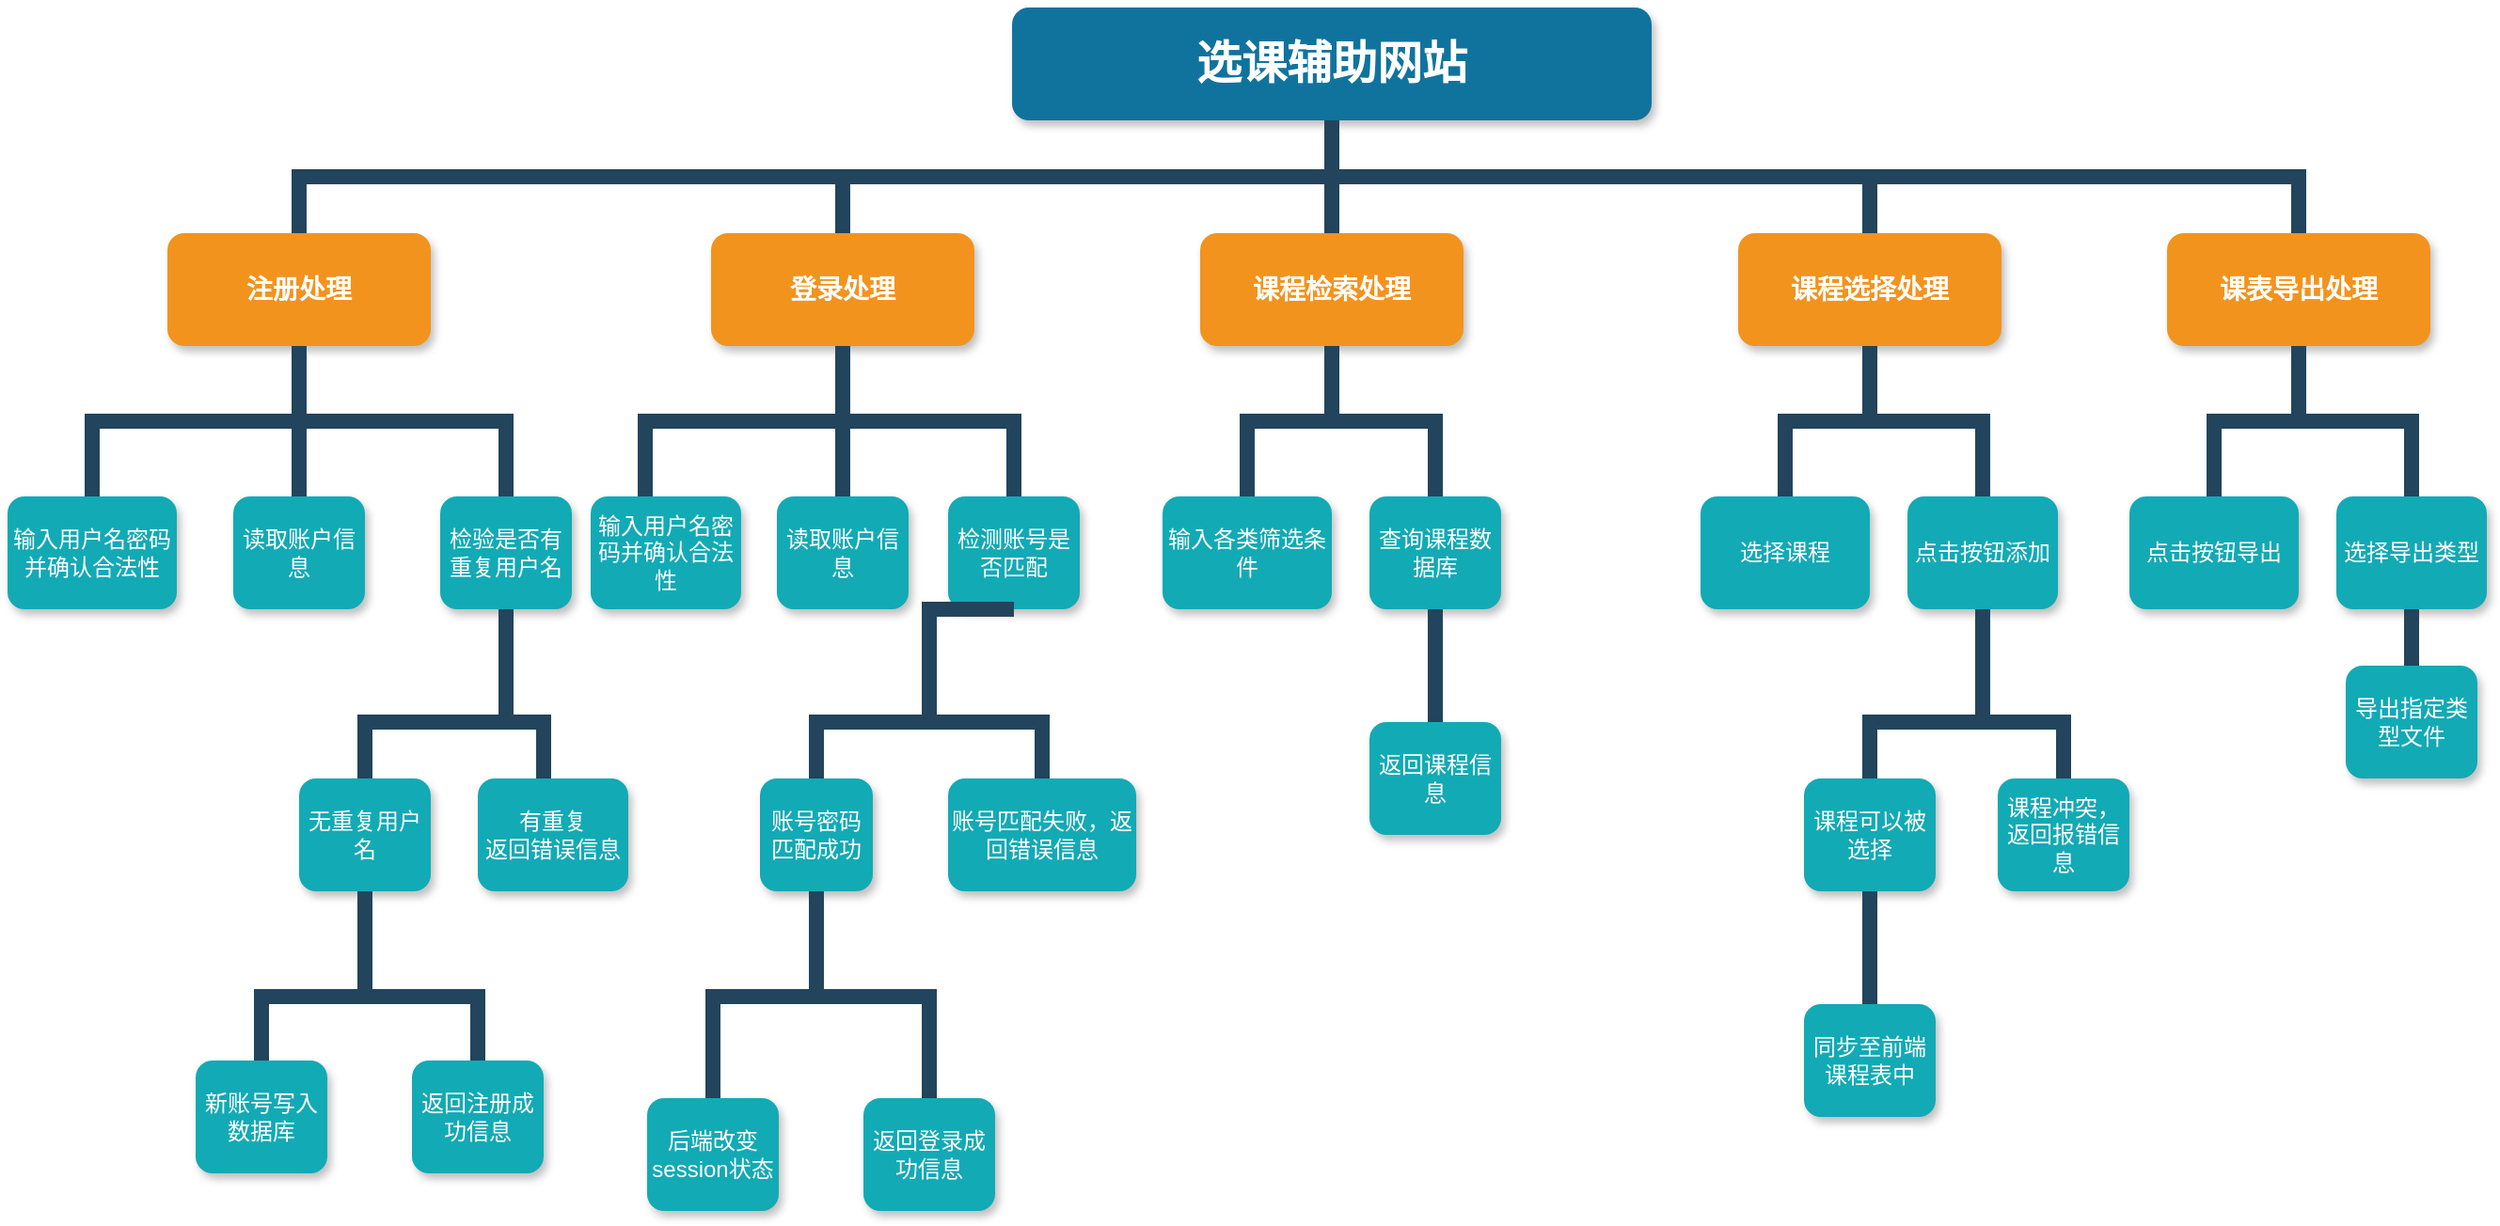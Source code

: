 <mxfile version="13.7.9" type="device"><diagram name="Page-1" id="64c3da0e-402f-94eb-ee01-a36477274f13"><mxGraphModel dx="2993" dy="1053" grid="1" gridSize="10" guides="1" tooltips="1" connect="1" arrows="1" fold="1" page="1" pageScale="1" pageWidth="1169" pageHeight="826" background="#ffffff" math="0" shadow="0"><root><mxCell id="0"/><mxCell id="1" parent="0"/><mxCell id="2" value="选课辅助网站" style="whiteSpace=wrap;rounded=1;shadow=1;fillColor=#10739E;strokeColor=none;fontColor=#FFFFFF;fontStyle=1;fontSize=24" parent="1" vertex="1"><mxGeometry x="414" y="50" width="340" height="60" as="geometry"/></mxCell><mxCell id="3" value="注册处理" style="whiteSpace=wrap;rounded=1;fillColor=#F2931E;strokeColor=none;shadow=1;fontColor=#FFFFFF;fontStyle=1;fontSize=14" parent="1" vertex="1"><mxGeometry x="-35" y="170.0" width="140" height="60" as="geometry"/></mxCell><mxCell id="10" value="输入用户名密码并确认合法性" style="whiteSpace=wrap;rounded=1;fillColor=#12AAB5;strokeColor=none;shadow=1;fontColor=#FFFFFF;" parent="1" vertex="1"><mxGeometry x="-120" y="310" width="90" height="60" as="geometry"/></mxCell><mxCell id="12" value="检验是否有重复用户名" style="whiteSpace=wrap;rounded=1;fillColor=#12AAB5;strokeColor=none;shadow=1;fontColor=#FFFFFF;" parent="1" vertex="1"><mxGeometry x="110" y="310" width="70" height="60" as="geometry"/></mxCell><mxCell id="103" value="" style="edgeStyle=elbowEdgeStyle;elbow=vertical;rounded=0;fontColor=#000000;endArrow=none;endFill=0;strokeWidth=8;strokeColor=#23445D;" parent="1" source="3" target="10" edge="1"><mxGeometry width="100" height="100" relative="1" as="geometry"><mxPoint x="-390" y="290" as="sourcePoint"/><mxPoint x="-290" y="190" as="targetPoint"/></mxGeometry></mxCell><mxCell id="104" value="" style="edgeStyle=elbowEdgeStyle;elbow=vertical;rounded=0;fontColor=#000000;endArrow=none;endFill=0;strokeWidth=8;strokeColor=#23445D;" parent="1" source="3" target="12" edge="1"><mxGeometry width="100" height="100" relative="1" as="geometry"><mxPoint x="-50" y="290" as="sourcePoint"/><mxPoint x="50" y="190" as="targetPoint"/></mxGeometry></mxCell><mxCell id="111" value="" style="edgeStyle=elbowEdgeStyle;elbow=horizontal;rounded=0;fontColor=#000000;endArrow=none;endFill=0;strokeWidth=8;strokeColor=#23445D;exitX=0.5;exitY=1;exitDx=0;exitDy=0;" parent="1" edge="1" source="12"><mxGeometry width="100" height="100" relative="1" as="geometry"><mxPoint x="-150" y="330.0" as="sourcePoint"/><mxPoint x="135" y="430" as="targetPoint"/><Array as="points"><mxPoint x="145" y="400"/><mxPoint x="80" y="460"/><mxPoint x="-85" y="400"/></Array></mxGeometry></mxCell><mxCell id="229" value="" style="edgeStyle=elbowEdgeStyle;elbow=vertical;rounded=0;fontColor=#000000;endArrow=none;endFill=0;strokeWidth=8;strokeColor=#23445D;" parent="1" source="2" target="3" edge="1"><mxGeometry width="100" height="100" relative="1" as="geometry"><mxPoint x="540" y="140" as="sourcePoint"/><mxPoint x="640" y="40" as="targetPoint"/></mxGeometry></mxCell><mxCell id="234" value="" style="edgeStyle=elbowEdgeStyle;elbow=vertical;rounded=0;fontColor=#000000;endArrow=none;endFill=0;strokeWidth=8;strokeColor=#23445D;entryX=0.5;entryY=0;entryDx=0;entryDy=0;exitX=0.5;exitY=1;exitDx=0;exitDy=0;" parent="1" source="2" target="tVKVuQwMhH0Aky0PtLra-254" edge="1"><mxGeometry width="100" height="100" relative="1" as="geometry"><mxPoint x="740" y="110" as="sourcePoint"/><mxPoint x="940" y="160.0" as="targetPoint"/><Array as="points"><mxPoint x="600" y="140"/><mxPoint x="1060" y="130"/></Array></mxGeometry></mxCell><mxCell id="tVKVuQwMhH0Aky0PtLra-237" value="" style="edgeStyle=elbowEdgeStyle;elbow=horizontal;rounded=0;fontColor=#000000;endArrow=none;endFill=0;strokeWidth=8;strokeColor=#23445D;entryX=0.5;entryY=0;entryDx=0;entryDy=0;" edge="1" parent="1" target="tVKVuQwMhH0Aky0PtLra-239"><mxGeometry width="100" height="100" relative="1" as="geometry"><mxPoint x="140" y="430" as="sourcePoint"/><mxPoint x="40" y="450" as="targetPoint"/><Array as="points"><mxPoint x="70" y="440"/></Array></mxGeometry></mxCell><mxCell id="tVKVuQwMhH0Aky0PtLra-238" value="" style="edgeStyle=elbowEdgeStyle;elbow=horizontal;rounded=0;fontColor=#000000;endArrow=none;endFill=0;strokeWidth=8;strokeColor=#23445D;entryX=0.5;entryY=0;entryDx=0;entryDy=0;" edge="1" parent="1"><mxGeometry width="100" height="100" relative="1" as="geometry"><mxPoint x="70" y="430" as="sourcePoint"/><mxPoint x="165" y="460" as="targetPoint"/><Array as="points"><mxPoint x="165" y="450"/><mxPoint x="135" y="450"/><mxPoint x="-150" y="400"/></Array></mxGeometry></mxCell><mxCell id="tVKVuQwMhH0Aky0PtLra-239" value="无重复用户名" style="whiteSpace=wrap;rounded=1;fillColor=#12AAB5;strokeColor=none;shadow=1;fontColor=#FFFFFF;" vertex="1" parent="1"><mxGeometry x="35" y="460" width="70" height="60" as="geometry"/></mxCell><mxCell id="tVKVuQwMhH0Aky0PtLra-240" value="有重复&#10;返回错误信息" style="whiteSpace=wrap;rounded=1;fillColor=#12AAB5;strokeColor=none;shadow=1;fontColor=#FFFFFF;" vertex="1" parent="1"><mxGeometry x="130" y="460" width="80" height="60" as="geometry"/></mxCell><mxCell id="tVKVuQwMhH0Aky0PtLra-241" value="读取账户信息" style="whiteSpace=wrap;rounded=1;fillColor=#12AAB5;strokeColor=none;shadow=1;fontColor=#FFFFFF;" vertex="1" parent="1"><mxGeometry y="310" width="70" height="60" as="geometry"/></mxCell><mxCell id="tVKVuQwMhH0Aky0PtLra-243" value="" style="edgeStyle=elbowEdgeStyle;elbow=vertical;rounded=0;fontColor=#000000;endArrow=none;endFill=0;strokeWidth=8;strokeColor=#23445D;entryX=0.5;entryY=0;entryDx=0;entryDy=0;" edge="1" parent="1" target="tVKVuQwMhH0Aky0PtLra-241"><mxGeometry width="100" height="100" relative="1" as="geometry"><mxPoint x="35" y="270" as="sourcePoint"/><mxPoint x="-70" y="320" as="targetPoint"/></mxGeometry></mxCell><mxCell id="tVKVuQwMhH0Aky0PtLra-245" value="" style="edgeStyle=elbowEdgeStyle;elbow=horizontal;rounded=0;fontColor=#000000;endArrow=none;endFill=0;strokeWidth=8;strokeColor=#23445D;exitX=0.5;exitY=1;exitDx=0;exitDy=0;" edge="1" parent="1" source="tVKVuQwMhH0Aky0PtLra-239"><mxGeometry width="100" height="100" relative="1" as="geometry"><mxPoint x="70" y="540" as="sourcePoint"/><mxPoint x="70" y="550" as="targetPoint"/><Array as="points"><mxPoint x="70" y="580"/><mxPoint x="30" y="570"/><mxPoint x="-25" y="630"/><mxPoint x="-190" y="570"/></Array></mxGeometry></mxCell><mxCell id="tVKVuQwMhH0Aky0PtLra-246" value="新账号写入数据库" style="whiteSpace=wrap;rounded=1;fillColor=#12AAB5;strokeColor=none;shadow=1;fontColor=#FFFFFF;" vertex="1" parent="1"><mxGeometry x="-20" y="610" width="70" height="60" as="geometry"/></mxCell><mxCell id="tVKVuQwMhH0Aky0PtLra-247" value="" style="edgeStyle=elbowEdgeStyle;elbow=horizontal;rounded=0;fontColor=#000000;endArrow=none;endFill=0;strokeWidth=8;strokeColor=#23445D;exitX=0.5;exitY=1;exitDx=0;exitDy=0;entryX=0.5;entryY=0;entryDx=0;entryDy=0;" edge="1" parent="1" target="tVKVuQwMhH0Aky0PtLra-246"><mxGeometry width="100" height="100" relative="1" as="geometry"><mxPoint x="70" y="576" as="sourcePoint"/><mxPoint x="-10" y="636" as="targetPoint"/><Array as="points"><mxPoint x="15" y="576"/><mxPoint x="30" y="626"/><mxPoint x="-25" y="686"/><mxPoint x="-190" y="626"/></Array></mxGeometry></mxCell><mxCell id="tVKVuQwMhH0Aky0PtLra-248" value="" style="edgeStyle=elbowEdgeStyle;elbow=horizontal;rounded=0;fontColor=#000000;endArrow=none;endFill=0;strokeWidth=8;strokeColor=#23445D;entryX=0.5;entryY=0;entryDx=0;entryDy=0;" edge="1" parent="1" target="tVKVuQwMhH0Aky0PtLra-249"><mxGeometry width="100" height="100" relative="1" as="geometry"><mxPoint x="70" y="576" as="sourcePoint"/><mxPoint x="70" y="620" as="targetPoint"/><Array as="points"><mxPoint x="130" y="610"/><mxPoint x="-15" y="692"/><mxPoint x="-180" y="632"/></Array></mxGeometry></mxCell><mxCell id="tVKVuQwMhH0Aky0PtLra-249" value="返回注册成功信息" style="whiteSpace=wrap;rounded=1;fillColor=#12AAB5;strokeColor=none;shadow=1;fontColor=#FFFFFF;" vertex="1" parent="1"><mxGeometry x="95" y="610" width="70" height="60" as="geometry"/></mxCell><mxCell id="tVKVuQwMhH0Aky0PtLra-254" value="登录处理" style="whiteSpace=wrap;rounded=1;fillColor=#F2931E;strokeColor=none;shadow=1;fontColor=#FFFFFF;fontStyle=1;fontSize=14" vertex="1" parent="1"><mxGeometry x="254" y="170.0" width="140" height="60" as="geometry"/></mxCell><mxCell id="tVKVuQwMhH0Aky0PtLra-255" value="输入用户名密码并确认合法性" style="whiteSpace=wrap;rounded=1;fillColor=#12AAB5;strokeColor=none;shadow=1;fontColor=#FFFFFF;" vertex="1" parent="1"><mxGeometry x="190" y="310" width="80" height="60" as="geometry"/></mxCell><mxCell id="tVKVuQwMhH0Aky0PtLra-256" value="检测账号是否匹配" style="whiteSpace=wrap;rounded=1;fillColor=#12AAB5;strokeColor=none;shadow=1;fontColor=#FFFFFF;" vertex="1" parent="1"><mxGeometry x="380" y="310" width="70" height="60" as="geometry"/></mxCell><mxCell id="tVKVuQwMhH0Aky0PtLra-257" value="" style="edgeStyle=elbowEdgeStyle;elbow=vertical;rounded=0;fontColor=#000000;endArrow=none;endFill=0;strokeWidth=8;strokeColor=#23445D;" edge="1" parent="1" source="tVKVuQwMhH0Aky0PtLra-254"><mxGeometry width="100" height="100" relative="1" as="geometry"><mxPoint x="-71" y="290" as="sourcePoint"/><mxPoint x="219.0" y="310" as="targetPoint"/></mxGeometry></mxCell><mxCell id="tVKVuQwMhH0Aky0PtLra-258" value="" style="edgeStyle=elbowEdgeStyle;elbow=vertical;rounded=0;fontColor=#000000;endArrow=none;endFill=0;strokeWidth=8;strokeColor=#23445D;" edge="1" parent="1" source="tVKVuQwMhH0Aky0PtLra-254" target="tVKVuQwMhH0Aky0PtLra-256"><mxGeometry width="100" height="100" relative="1" as="geometry"><mxPoint x="269" y="290" as="sourcePoint"/><mxPoint x="369" y="190" as="targetPoint"/></mxGeometry></mxCell><mxCell id="tVKVuQwMhH0Aky0PtLra-259" value="" style="edgeStyle=elbowEdgeStyle;elbow=horizontal;rounded=0;fontColor=#000000;endArrow=none;endFill=0;strokeWidth=8;strokeColor=#23445D;exitX=0.5;exitY=1;exitDx=0;exitDy=0;" edge="1" parent="1" source="tVKVuQwMhH0Aky0PtLra-256"><mxGeometry width="100" height="100" relative="1" as="geometry"><mxPoint x="154" y="330.0" as="sourcePoint"/><mxPoint x="370" y="430" as="targetPoint"/><Array as="points"><mxPoint x="370" y="400"/><mxPoint x="479" y="400"/><mxPoint x="439" y="400"/><mxPoint x="384" y="460"/><mxPoint x="219" y="400"/></Array></mxGeometry></mxCell><mxCell id="tVKVuQwMhH0Aky0PtLra-260" value="" style="edgeStyle=elbowEdgeStyle;elbow=horizontal;rounded=0;fontColor=#000000;endArrow=none;endFill=0;strokeWidth=8;strokeColor=#23445D;entryX=0.5;entryY=0;entryDx=0;entryDy=0;" edge="1" parent="1" target="tVKVuQwMhH0Aky0PtLra-262"><mxGeometry width="100" height="100" relative="1" as="geometry"><mxPoint x="380" y="430" as="sourcePoint"/><mxPoint x="280" y="450" as="targetPoint"/><Array as="points"><mxPoint x="310" y="440"/></Array></mxGeometry></mxCell><mxCell id="tVKVuQwMhH0Aky0PtLra-261" value="" style="edgeStyle=elbowEdgeStyle;elbow=horizontal;rounded=0;fontColor=#000000;endArrow=none;endFill=0;strokeWidth=8;strokeColor=#23445D;entryX=0.5;entryY=0;entryDx=0;entryDy=0;" edge="1" parent="1" target="tVKVuQwMhH0Aky0PtLra-263"><mxGeometry width="100" height="100" relative="1" as="geometry"><mxPoint x="335" y="430" as="sourcePoint"/><mxPoint x="395" y="460" as="targetPoint"/><Array as="points"><mxPoint x="430" y="450"/><mxPoint x="400" y="450"/><mxPoint x="115" y="400"/></Array></mxGeometry></mxCell><mxCell id="tVKVuQwMhH0Aky0PtLra-262" value="账号密码匹配成功" style="whiteSpace=wrap;rounded=1;fillColor=#12AAB5;strokeColor=none;shadow=1;fontColor=#FFFFFF;" vertex="1" parent="1"><mxGeometry x="280" y="460" width="60" height="60" as="geometry"/></mxCell><mxCell id="tVKVuQwMhH0Aky0PtLra-263" value="账号匹配失败，返回错误信息" style="whiteSpace=wrap;rounded=1;fillColor=#12AAB5;strokeColor=none;shadow=1;fontColor=#FFFFFF;" vertex="1" parent="1"><mxGeometry x="380" y="460" width="100" height="60" as="geometry"/></mxCell><mxCell id="tVKVuQwMhH0Aky0PtLra-264" value="读取账户信息" style="whiteSpace=wrap;rounded=1;fillColor=#12AAB5;strokeColor=none;shadow=1;fontColor=#FFFFFF;" vertex="1" parent="1"><mxGeometry x="289" y="310" width="70" height="60" as="geometry"/></mxCell><mxCell id="tVKVuQwMhH0Aky0PtLra-265" value="" style="edgeStyle=elbowEdgeStyle;elbow=vertical;rounded=0;fontColor=#000000;endArrow=none;endFill=0;strokeWidth=8;strokeColor=#23445D;entryX=0.5;entryY=0;entryDx=0;entryDy=0;" edge="1" parent="1" target="tVKVuQwMhH0Aky0PtLra-264"><mxGeometry width="100" height="100" relative="1" as="geometry"><mxPoint x="324" y="270" as="sourcePoint"/><mxPoint x="249" y="320" as="targetPoint"/></mxGeometry></mxCell><mxCell id="tVKVuQwMhH0Aky0PtLra-266" value="" style="edgeStyle=elbowEdgeStyle;elbow=horizontal;rounded=0;fontColor=#000000;endArrow=none;endFill=0;strokeWidth=8;strokeColor=#23445D;exitX=0.5;exitY=1;exitDx=0;exitDy=0;" edge="1" parent="1" source="tVKVuQwMhH0Aky0PtLra-262"><mxGeometry width="100" height="100" relative="1" as="geometry"><mxPoint x="310" y="540" as="sourcePoint"/><mxPoint x="310" y="580" as="targetPoint"/><Array as="points"><mxPoint x="310" y="540"/><mxPoint x="310" y="550"/><mxPoint x="310" y="560"/><mxPoint x="310" y="580"/><mxPoint x="270" y="570"/><mxPoint x="215" y="630"/><mxPoint x="50" y="570"/></Array></mxGeometry></mxCell><mxCell id="tVKVuQwMhH0Aky0PtLra-267" value="后端改变session状态" style="whiteSpace=wrap;rounded=1;fillColor=#12AAB5;strokeColor=none;shadow=1;fontColor=#FFFFFF;" vertex="1" parent="1"><mxGeometry x="220" y="630" width="70" height="60" as="geometry"/></mxCell><mxCell id="tVKVuQwMhH0Aky0PtLra-268" value="" style="edgeStyle=elbowEdgeStyle;elbow=horizontal;rounded=0;fontColor=#000000;endArrow=none;endFill=0;strokeWidth=8;strokeColor=#23445D;exitX=0.5;exitY=1;exitDx=0;exitDy=0;entryX=0.5;entryY=0;entryDx=0;entryDy=0;" edge="1" parent="1" target="tVKVuQwMhH0Aky0PtLra-267"><mxGeometry width="100" height="100" relative="1" as="geometry"><mxPoint x="310" y="576" as="sourcePoint"/><mxPoint x="230" y="636" as="targetPoint"/><Array as="points"><mxPoint x="255" y="576"/><mxPoint x="270" y="626"/><mxPoint x="215" y="686"/><mxPoint x="50" y="626"/></Array></mxGeometry></mxCell><mxCell id="tVKVuQwMhH0Aky0PtLra-269" value="" style="edgeStyle=elbowEdgeStyle;elbow=horizontal;rounded=0;fontColor=#000000;endArrow=none;endFill=0;strokeWidth=8;strokeColor=#23445D;entryX=0.5;entryY=0;entryDx=0;entryDy=0;" edge="1" parent="1" target="tVKVuQwMhH0Aky0PtLra-270"><mxGeometry width="100" height="100" relative="1" as="geometry"><mxPoint x="310" y="576" as="sourcePoint"/><mxPoint x="310" y="620" as="targetPoint"/><Array as="points"><mxPoint x="370" y="610"/><mxPoint x="225" y="692"/><mxPoint x="60" y="632"/></Array></mxGeometry></mxCell><mxCell id="tVKVuQwMhH0Aky0PtLra-270" value="返回登录成功信息" style="whiteSpace=wrap;rounded=1;fillColor=#12AAB5;strokeColor=none;shadow=1;fontColor=#FFFFFF;" vertex="1" parent="1"><mxGeometry x="335" y="630" width="70" height="60" as="geometry"/></mxCell><mxCell id="tVKVuQwMhH0Aky0PtLra-271" value="课程检索处理" style="whiteSpace=wrap;rounded=1;fillColor=#F2931E;strokeColor=none;shadow=1;fontColor=#FFFFFF;fontStyle=1;fontSize=14" vertex="1" parent="1"><mxGeometry x="514" y="170.0" width="140" height="60" as="geometry"/></mxCell><mxCell id="tVKVuQwMhH0Aky0PtLra-272" value="输入各类筛选条件" style="whiteSpace=wrap;rounded=1;fillColor=#12AAB5;strokeColor=none;shadow=1;fontColor=#FFFFFF;" vertex="1" parent="1"><mxGeometry x="494" y="310" width="90" height="60" as="geometry"/></mxCell><mxCell id="tVKVuQwMhH0Aky0PtLra-273" value="查询课程数据库" style="whiteSpace=wrap;rounded=1;fillColor=#12AAB5;strokeColor=none;shadow=1;fontColor=#FFFFFF;" vertex="1" parent="1"><mxGeometry x="604" y="310" width="70" height="60" as="geometry"/></mxCell><mxCell id="tVKVuQwMhH0Aky0PtLra-274" value="" style="edgeStyle=elbowEdgeStyle;elbow=vertical;rounded=0;fontColor=#000000;endArrow=none;endFill=0;strokeWidth=8;strokeColor=#23445D;" edge="1" parent="1" source="tVKVuQwMhH0Aky0PtLra-271" target="tVKVuQwMhH0Aky0PtLra-272"><mxGeometry width="100" height="100" relative="1" as="geometry"><mxPoint x="194" y="290" as="sourcePoint"/><mxPoint x="294" y="190" as="targetPoint"/></mxGeometry></mxCell><mxCell id="tVKVuQwMhH0Aky0PtLra-275" value="" style="edgeStyle=elbowEdgeStyle;elbow=vertical;rounded=0;fontColor=#000000;endArrow=none;endFill=0;strokeWidth=8;strokeColor=#23445D;" edge="1" parent="1" source="tVKVuQwMhH0Aky0PtLra-271" target="tVKVuQwMhH0Aky0PtLra-273"><mxGeometry width="100" height="100" relative="1" as="geometry"><mxPoint x="534" y="290" as="sourcePoint"/><mxPoint x="634" y="190" as="targetPoint"/></mxGeometry></mxCell><mxCell id="tVKVuQwMhH0Aky0PtLra-276" value="" style="edgeStyle=elbowEdgeStyle;elbow=horizontal;rounded=0;fontColor=#000000;endArrow=none;endFill=0;strokeWidth=8;strokeColor=#23445D;exitX=0.5;exitY=1;exitDx=0;exitDy=0;" edge="1" parent="1" source="tVKVuQwMhH0Aky0PtLra-273"><mxGeometry width="100" height="100" relative="1" as="geometry"><mxPoint x="344" y="330.0" as="sourcePoint"/><mxPoint x="639" y="430" as="targetPoint"/><Array as="points"><mxPoint x="639" y="400"/><mxPoint x="574" y="460"/><mxPoint x="409" y="400"/></Array></mxGeometry></mxCell><mxCell id="tVKVuQwMhH0Aky0PtLra-279" value="返回课程信息" style="whiteSpace=wrap;rounded=1;fillColor=#12AAB5;strokeColor=none;shadow=1;fontColor=#FFFFFF;" vertex="1" parent="1"><mxGeometry x="604" y="430" width="70" height="60" as="geometry"/></mxCell><mxCell id="tVKVuQwMhH0Aky0PtLra-288" value="" style="edgeStyle=elbowEdgeStyle;elbow=vertical;rounded=0;fontColor=#000000;endArrow=none;endFill=0;strokeWidth=8;strokeColor=#23445D;entryX=0.5;entryY=0;entryDx=0;entryDy=0;" edge="1" parent="1" target="tVKVuQwMhH0Aky0PtLra-271"><mxGeometry width="100" height="100" relative="1" as="geometry"><mxPoint x="584" y="110" as="sourcePoint"/><mxPoint x="669.5" y="150" as="targetPoint"/><Array as="points"><mxPoint x="599.5" y="140"/><mxPoint x="1059.5" y="130"/></Array></mxGeometry></mxCell><mxCell id="tVKVuQwMhH0Aky0PtLra-289" value="课程选择处理" style="whiteSpace=wrap;rounded=1;fillColor=#F2931E;strokeColor=none;shadow=1;fontColor=#FFFFFF;fontStyle=1;fontSize=14" vertex="1" parent="1"><mxGeometry x="800" y="170.0" width="140" height="60" as="geometry"/></mxCell><mxCell id="tVKVuQwMhH0Aky0PtLra-290" value="选择课程" style="whiteSpace=wrap;rounded=1;fillColor=#12AAB5;strokeColor=none;shadow=1;fontColor=#FFFFFF;" vertex="1" parent="1"><mxGeometry x="780" y="310" width="90" height="60" as="geometry"/></mxCell><mxCell id="tVKVuQwMhH0Aky0PtLra-291" value="点击按钮添加" style="whiteSpace=wrap;rounded=1;fillColor=#12AAB5;strokeColor=none;shadow=1;fontColor=#FFFFFF;" vertex="1" parent="1"><mxGeometry x="890" y="310" width="80" height="60" as="geometry"/></mxCell><mxCell id="tVKVuQwMhH0Aky0PtLra-292" value="" style="edgeStyle=elbowEdgeStyle;elbow=vertical;rounded=0;fontColor=#000000;endArrow=none;endFill=0;strokeWidth=8;strokeColor=#23445D;" edge="1" parent="1" source="tVKVuQwMhH0Aky0PtLra-289" target="tVKVuQwMhH0Aky0PtLra-290"><mxGeometry width="100" height="100" relative="1" as="geometry"><mxPoint x="480" y="290" as="sourcePoint"/><mxPoint x="580" y="190" as="targetPoint"/></mxGeometry></mxCell><mxCell id="tVKVuQwMhH0Aky0PtLra-293" value="" style="edgeStyle=elbowEdgeStyle;elbow=vertical;rounded=0;fontColor=#000000;endArrow=none;endFill=0;strokeWidth=8;strokeColor=#23445D;" edge="1" parent="1" source="tVKVuQwMhH0Aky0PtLra-289" target="tVKVuQwMhH0Aky0PtLra-291"><mxGeometry width="100" height="100" relative="1" as="geometry"><mxPoint x="820" y="290" as="sourcePoint"/><mxPoint x="920" y="190" as="targetPoint"/></mxGeometry></mxCell><mxCell id="tVKVuQwMhH0Aky0PtLra-294" value="" style="edgeStyle=elbowEdgeStyle;elbow=horizontal;rounded=0;fontColor=#000000;endArrow=none;endFill=0;strokeWidth=8;strokeColor=#23445D;exitX=0.5;exitY=1;exitDx=0;exitDy=0;" edge="1" parent="1" source="tVKVuQwMhH0Aky0PtLra-291"><mxGeometry width="100" height="100" relative="1" as="geometry"><mxPoint x="630" y="330.0" as="sourcePoint"/><mxPoint x="925" y="430" as="targetPoint"/><Array as="points"><mxPoint x="930" y="390"/><mxPoint x="925" y="400"/><mxPoint x="860" y="460"/><mxPoint x="695" y="400"/></Array></mxGeometry></mxCell><mxCell id="tVKVuQwMhH0Aky0PtLra-295" value="课程可以被选择" style="whiteSpace=wrap;rounded=1;fillColor=#12AAB5;strokeColor=none;shadow=1;fontColor=#FFFFFF;" vertex="1" parent="1"><mxGeometry x="835" y="460" width="70" height="60" as="geometry"/></mxCell><mxCell id="tVKVuQwMhH0Aky0PtLra-297" value="" style="edgeStyle=elbowEdgeStyle;elbow=vertical;rounded=0;fontColor=#000000;endArrow=none;endFill=0;strokeWidth=8;strokeColor=#23445D;exitX=0.5;exitY=1;exitDx=0;exitDy=0;entryX=0.5;entryY=0;entryDx=0;entryDy=0;" edge="1" parent="1" source="2" target="tVKVuQwMhH0Aky0PtLra-289"><mxGeometry width="100" height="100" relative="1" as="geometry"><mxPoint x="679.5" y="120" as="sourcePoint"/><mxPoint x="680" y="180.0" as="targetPoint"/><Array as="points"><mxPoint x="770" y="140"/><mxPoint x="1069.5" y="140"/></Array></mxGeometry></mxCell><mxCell id="tVKVuQwMhH0Aky0PtLra-298" value="课程冲突，返回报错信息" style="whiteSpace=wrap;rounded=1;fillColor=#12AAB5;strokeColor=none;shadow=1;fontColor=#FFFFFF;" vertex="1" parent="1"><mxGeometry x="938" y="460" width="70" height="60" as="geometry"/></mxCell><mxCell id="tVKVuQwMhH0Aky0PtLra-299" value="" style="edgeStyle=elbowEdgeStyle;elbow=horizontal;rounded=0;fontColor=#000000;endArrow=none;endFill=0;strokeWidth=8;strokeColor=#23445D;entryX=0.5;entryY=0;entryDx=0;entryDy=0;" edge="1" parent="1" target="tVKVuQwMhH0Aky0PtLra-298"><mxGeometry width="100" height="100" relative="1" as="geometry"><mxPoint x="921" y="430" as="sourcePoint"/><mxPoint x="972" y="450" as="targetPoint"/><Array as="points"><mxPoint x="973" y="430"/><mxPoint x="976" y="440"/><mxPoint x="966" y="440"/><mxPoint x="681" y="390"/></Array></mxGeometry></mxCell><mxCell id="tVKVuQwMhH0Aky0PtLra-300" value="" style="edgeStyle=elbowEdgeStyle;elbow=horizontal;rounded=0;fontColor=#000000;endArrow=none;endFill=0;strokeWidth=8;strokeColor=#23445D;entryX=0.5;entryY=0;entryDx=0;entryDy=0;" edge="1" parent="1" target="tVKVuQwMhH0Aky0PtLra-295"><mxGeometry width="100" height="100" relative="1" as="geometry"><mxPoint x="930" y="430" as="sourcePoint"/><mxPoint x="870" y="450" as="targetPoint"/><Array as="points"><mxPoint x="870" y="440"/><mxPoint x="986" y="450"/><mxPoint x="976" y="450"/><mxPoint x="691" y="400"/></Array></mxGeometry></mxCell><mxCell id="tVKVuQwMhH0Aky0PtLra-301" value="同步至前端课程表中" style="whiteSpace=wrap;rounded=1;fillColor=#12AAB5;strokeColor=none;shadow=1;fontColor=#FFFFFF;" vertex="1" parent="1"><mxGeometry x="835" y="580" width="70" height="60" as="geometry"/></mxCell><mxCell id="tVKVuQwMhH0Aky0PtLra-302" value="" style="edgeStyle=elbowEdgeStyle;elbow=horizontal;rounded=0;fontColor=#000000;endArrow=none;endFill=0;strokeWidth=8;strokeColor=#23445D;exitX=0.5;exitY=1;exitDx=0;exitDy=0;" edge="1" parent="1"><mxGeometry width="100" height="100" relative="1" as="geometry"><mxPoint x="870" y="520" as="sourcePoint"/><mxPoint x="870" y="580" as="targetPoint"/><Array as="points"><mxPoint x="870" y="550"/><mxPoint x="805" y="610"/><mxPoint x="640" y="550"/></Array></mxGeometry></mxCell><mxCell id="tVKVuQwMhH0Aky0PtLra-304" value="课表导出处理" style="whiteSpace=wrap;rounded=1;fillColor=#F2931E;strokeColor=none;shadow=1;fontColor=#FFFFFF;fontStyle=1;fontSize=14" vertex="1" parent="1"><mxGeometry x="1028" y="170.0" width="140" height="60" as="geometry"/></mxCell><mxCell id="tVKVuQwMhH0Aky0PtLra-305" value="点击按钮导出" style="whiteSpace=wrap;rounded=1;fillColor=#12AAB5;strokeColor=none;shadow=1;fontColor=#FFFFFF;" vertex="1" parent="1"><mxGeometry x="1008" y="310" width="90" height="60" as="geometry"/></mxCell><mxCell id="tVKVuQwMhH0Aky0PtLra-306" value="选择导出类型" style="whiteSpace=wrap;rounded=1;fillColor=#12AAB5;strokeColor=none;shadow=1;fontColor=#FFFFFF;" vertex="1" parent="1"><mxGeometry x="1118" y="310" width="80" height="60" as="geometry"/></mxCell><mxCell id="tVKVuQwMhH0Aky0PtLra-307" value="" style="edgeStyle=elbowEdgeStyle;elbow=vertical;rounded=0;fontColor=#000000;endArrow=none;endFill=0;strokeWidth=8;strokeColor=#23445D;" edge="1" parent="1" source="tVKVuQwMhH0Aky0PtLra-304" target="tVKVuQwMhH0Aky0PtLra-305"><mxGeometry width="100" height="100" relative="1" as="geometry"><mxPoint x="708" y="290" as="sourcePoint"/><mxPoint x="808" y="190" as="targetPoint"/></mxGeometry></mxCell><mxCell id="tVKVuQwMhH0Aky0PtLra-308" value="" style="edgeStyle=elbowEdgeStyle;elbow=vertical;rounded=0;fontColor=#000000;endArrow=none;endFill=0;strokeWidth=8;strokeColor=#23445D;" edge="1" parent="1" source="tVKVuQwMhH0Aky0PtLra-304" target="tVKVuQwMhH0Aky0PtLra-306"><mxGeometry width="100" height="100" relative="1" as="geometry"><mxPoint x="1048" y="290" as="sourcePoint"/><mxPoint x="1148" y="190" as="targetPoint"/></mxGeometry></mxCell><mxCell id="tVKVuQwMhH0Aky0PtLra-309" value="" style="edgeStyle=elbowEdgeStyle;elbow=horizontal;rounded=0;fontColor=#000000;endArrow=none;endFill=0;strokeWidth=8;strokeColor=#23445D;exitX=0.5;exitY=1;exitDx=0;exitDy=0;entryX=0.5;entryY=0;entryDx=0;entryDy=0;" edge="1" parent="1" source="tVKVuQwMhH0Aky0PtLra-306" target="tVKVuQwMhH0Aky0PtLra-310"><mxGeometry width="100" height="100" relative="1" as="geometry"><mxPoint x="858" y="330.0" as="sourcePoint"/><mxPoint x="1153" y="430" as="targetPoint"/><Array as="points"><mxPoint x="1158" y="390"/><mxPoint x="1153" y="400"/><mxPoint x="1088" y="460"/><mxPoint x="923" y="400"/></Array></mxGeometry></mxCell><mxCell id="tVKVuQwMhH0Aky0PtLra-310" value="导出指定类型文件" style="whiteSpace=wrap;rounded=1;fillColor=#12AAB5;strokeColor=none;shadow=1;fontColor=#FFFFFF;" vertex="1" parent="1"><mxGeometry x="1123" y="400" width="70" height="60" as="geometry"/></mxCell><mxCell id="tVKVuQwMhH0Aky0PtLra-317" value="" style="edgeStyle=elbowEdgeStyle;elbow=vertical;rounded=0;fontColor=#000000;endArrow=none;endFill=0;strokeWidth=8;strokeColor=#23445D;exitX=0.5;exitY=1;exitDx=0;exitDy=0;entryX=0.5;entryY=0;entryDx=0;entryDy=0;" edge="1" parent="1" source="2" target="tVKVuQwMhH0Aky0PtLra-304"><mxGeometry width="100" height="100" relative="1" as="geometry"><mxPoint x="670" y="110" as="sourcePoint"/><mxPoint x="870" y="170.0" as="targetPoint"/><Array as="points"><mxPoint x="770" y="140"/><mxPoint x="1069.5" y="140"/></Array></mxGeometry></mxCell></root></mxGraphModel></diagram></mxfile>
